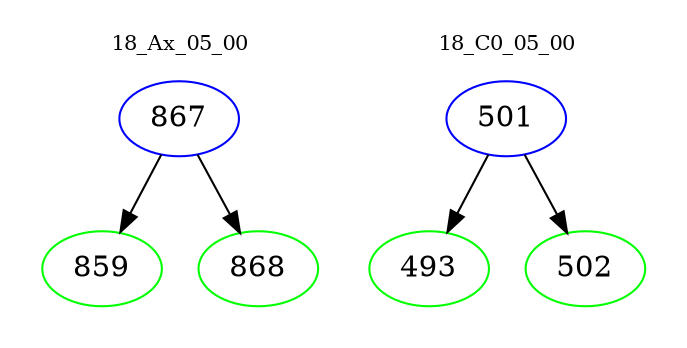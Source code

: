digraph{
subgraph cluster_0 {
color = white
label = "18_Ax_05_00";
fontsize=10;
T0_867 [label="867", color="blue"]
T0_867 -> T0_859 [color="black"]
T0_859 [label="859", color="green"]
T0_867 -> T0_868 [color="black"]
T0_868 [label="868", color="green"]
}
subgraph cluster_1 {
color = white
label = "18_C0_05_00";
fontsize=10;
T1_501 [label="501", color="blue"]
T1_501 -> T1_493 [color="black"]
T1_493 [label="493", color="green"]
T1_501 -> T1_502 [color="black"]
T1_502 [label="502", color="green"]
}
}
